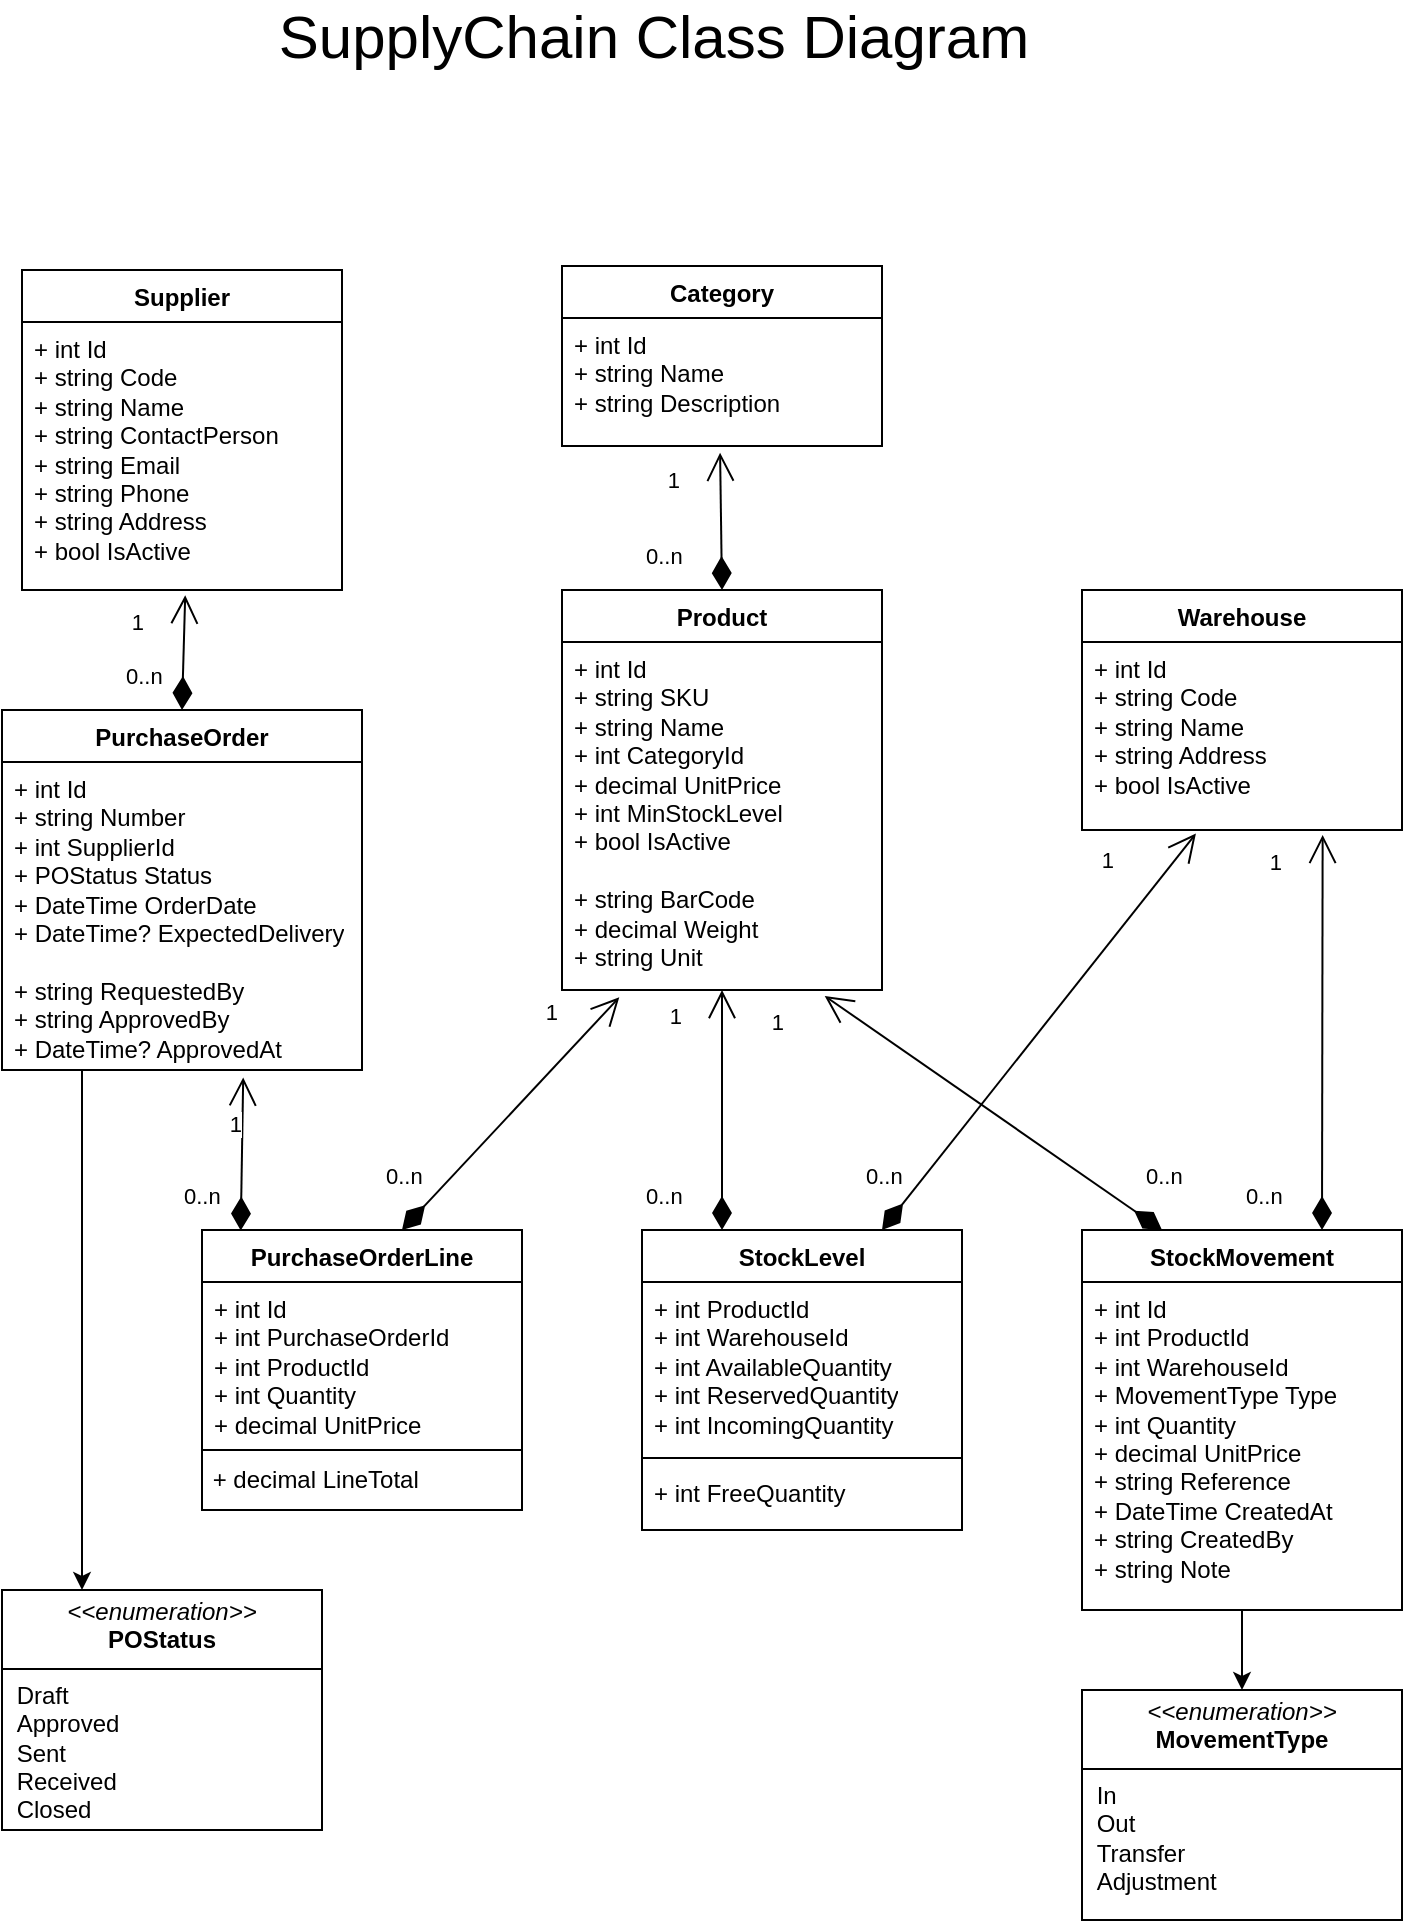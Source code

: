 <mxfile version="28.1.2">
  <diagram name="Stránka-1" id="3ECBYt1Akm8Gu6lS4_qU">
    <mxGraphModel dx="868" dy="522" grid="1" gridSize="10" guides="1" tooltips="1" connect="1" arrows="1" fold="1" page="1" pageScale="1" pageWidth="827" pageHeight="1169" math="0" shadow="0">
      <root>
        <mxCell id="0" />
        <mxCell id="1" parent="0" />
        <mxCell id="0xW9OlzO76VTZIBYIPO4-1" value="Category&lt;div&gt;&lt;br&gt;&lt;/div&gt;" style="swimlane;fontStyle=1;align=center;verticalAlign=top;childLayout=stackLayout;horizontal=1;startSize=26;horizontalStack=0;resizeParent=1;resizeParentMax=0;resizeLast=0;collapsible=1;marginBottom=0;whiteSpace=wrap;html=1;" vertex="1" parent="1">
          <mxGeometry x="344" y="160" width="160" height="90" as="geometry" />
        </mxCell>
        <mxCell id="0xW9OlzO76VTZIBYIPO4-2" value="+ int Id&lt;div&gt;+ string Name&lt;/div&gt;&lt;div&gt;+ string Description&lt;/div&gt;" style="text;strokeColor=none;fillColor=none;align=left;verticalAlign=top;spacingLeft=4;spacingRight=4;overflow=hidden;rotatable=0;points=[[0,0.5],[1,0.5]];portConstraint=eastwest;whiteSpace=wrap;html=1;" vertex="1" parent="0xW9OlzO76VTZIBYIPO4-1">
          <mxGeometry y="26" width="160" height="64" as="geometry" />
        </mxCell>
        <mxCell id="0xW9OlzO76VTZIBYIPO4-5" value="Product" style="swimlane;fontStyle=1;align=center;verticalAlign=top;childLayout=stackLayout;horizontal=1;startSize=26;horizontalStack=0;resizeParent=1;resizeParentMax=0;resizeLast=0;collapsible=1;marginBottom=0;whiteSpace=wrap;html=1;rounded=0;shadow=0;swimlaneLine=1;glass=0;gradientColor=none;swimlaneFillColor=none;fillColor=default;" vertex="1" parent="1">
          <mxGeometry x="344" y="322" width="160" height="200" as="geometry">
            <mxRectangle x="254" y="180" width="80" height="30" as="alternateBounds" />
          </mxGeometry>
        </mxCell>
        <mxCell id="0xW9OlzO76VTZIBYIPO4-6" value="+ int Id&lt;div&gt;+ string SKU&lt;/div&gt;&lt;div&gt;+ string Name&lt;/div&gt;&lt;div&gt;+ int CategoryId&lt;/div&gt;&lt;div&gt;+ decimal UnitPrice&lt;/div&gt;&lt;div&gt;+ int MinStockLevel&lt;/div&gt;&lt;div&gt;+ bool IsActive&lt;/div&gt;&lt;div&gt;&lt;br&gt;&lt;/div&gt;&lt;div&gt;+ string BarCode&lt;/div&gt;&lt;div&gt;+ decimal Weight&lt;/div&gt;&lt;div&gt;+ string Unit&lt;/div&gt;" style="text;strokeColor=none;fillColor=none;align=left;verticalAlign=top;spacingLeft=4;spacingRight=4;overflow=hidden;rotatable=0;points=[[0,0.5],[1,0.5]];portConstraint=eastwest;whiteSpace=wrap;html=1;" vertex="1" parent="0xW9OlzO76VTZIBYIPO4-5">
          <mxGeometry y="26" width="160" height="174" as="geometry" />
        </mxCell>
        <mxCell id="0xW9OlzO76VTZIBYIPO4-19" value="Warehouse" style="swimlane;fontStyle=1;align=center;verticalAlign=top;childLayout=stackLayout;horizontal=1;startSize=26;horizontalStack=0;resizeParent=1;resizeParentMax=0;resizeLast=0;collapsible=1;marginBottom=0;whiteSpace=wrap;html=1;" vertex="1" parent="1">
          <mxGeometry x="604" y="322" width="160" height="120" as="geometry" />
        </mxCell>
        <mxCell id="0xW9OlzO76VTZIBYIPO4-20" value="+ int Id&lt;div&gt;+ string Code&lt;/div&gt;&lt;div&gt;+ string Name&lt;/div&gt;&lt;div&gt;+ string Address&lt;/div&gt;&lt;div&gt;+ bool IsActive&lt;/div&gt;" style="text;strokeColor=none;fillColor=none;align=left;verticalAlign=top;spacingLeft=4;spacingRight=4;overflow=hidden;rotatable=0;points=[[0,0.5],[1,0.5]];portConstraint=eastwest;whiteSpace=wrap;html=1;" vertex="1" parent="0xW9OlzO76VTZIBYIPO4-19">
          <mxGeometry y="26" width="160" height="94" as="geometry" />
        </mxCell>
        <mxCell id="0xW9OlzO76VTZIBYIPO4-84" value="" style="rounded=0;orthogonalLoop=1;jettySize=auto;html=1;" edge="1" parent="1" source="0xW9OlzO76VTZIBYIPO4-23" target="0xW9OlzO76VTZIBYIPO4-83">
          <mxGeometry relative="1" as="geometry" />
        </mxCell>
        <mxCell id="0xW9OlzO76VTZIBYIPO4-23" value="StockMovement" style="swimlane;fontStyle=1;align=center;verticalAlign=top;childLayout=stackLayout;horizontal=1;startSize=26;horizontalStack=0;resizeParent=1;resizeParentMax=0;resizeLast=0;collapsible=1;marginBottom=0;whiteSpace=wrap;html=1;" vertex="1" parent="1">
          <mxGeometry x="604" y="642" width="160" height="190" as="geometry" />
        </mxCell>
        <mxCell id="0xW9OlzO76VTZIBYIPO4-24" value="+ int Id&lt;div&gt;+ int ProductId&lt;/div&gt;&lt;div&gt;+ int WarehouseId&lt;/div&gt;&lt;div&gt;+ MovementType Type&lt;/div&gt;&lt;div&gt;+ int Quantity&lt;/div&gt;&lt;div&gt;+ decimal UnitPrice&lt;/div&gt;&lt;div&gt;+ string Reference&lt;/div&gt;&lt;div&gt;+ DateTime CreatedAt&lt;/div&gt;&lt;div&gt;+ string CreatedBy&lt;/div&gt;&lt;div&gt;+ string Note&lt;/div&gt;" style="text;strokeColor=none;fillColor=none;align=left;verticalAlign=top;spacingLeft=4;spacingRight=4;overflow=hidden;rotatable=0;points=[[0,0.5],[1,0.5]];portConstraint=eastwest;whiteSpace=wrap;html=1;" vertex="1" parent="0xW9OlzO76VTZIBYIPO4-23">
          <mxGeometry y="26" width="160" height="164" as="geometry" />
        </mxCell>
        <mxCell id="0xW9OlzO76VTZIBYIPO4-27" value="StockLevel" style="swimlane;fontStyle=1;align=center;verticalAlign=top;childLayout=stackLayout;horizontal=1;startSize=26;horizontalStack=0;resizeParent=1;resizeParentMax=0;resizeLast=0;collapsible=1;marginBottom=0;whiteSpace=wrap;html=1;" vertex="1" parent="1">
          <mxGeometry x="384" y="642" width="160" height="150" as="geometry" />
        </mxCell>
        <mxCell id="0xW9OlzO76VTZIBYIPO4-28" value="+ int ProductId&lt;div&gt;+ int WarehouseId&lt;/div&gt;&lt;div&gt;+ int AvailableQuantity&lt;/div&gt;&lt;div&gt;+ int ReservedQuantity&lt;/div&gt;&lt;div&gt;+ int IncomingQuantity&lt;/div&gt;" style="text;strokeColor=none;fillColor=none;align=left;verticalAlign=top;spacingLeft=4;spacingRight=4;overflow=hidden;rotatable=0;points=[[0,0.5],[1,0.5]];portConstraint=eastwest;whiteSpace=wrap;html=1;" vertex="1" parent="0xW9OlzO76VTZIBYIPO4-27">
          <mxGeometry y="26" width="160" height="84" as="geometry" />
        </mxCell>
        <mxCell id="0xW9OlzO76VTZIBYIPO4-29" value="" style="line;strokeWidth=1;fillColor=none;align=left;verticalAlign=middle;spacingTop=-1;spacingLeft=3;spacingRight=3;rotatable=0;labelPosition=right;points=[];portConstraint=eastwest;strokeColor=inherit;" vertex="1" parent="0xW9OlzO76VTZIBYIPO4-27">
          <mxGeometry y="110" width="160" height="8" as="geometry" />
        </mxCell>
        <mxCell id="0xW9OlzO76VTZIBYIPO4-30" value="+ int FreeQuantity" style="text;strokeColor=none;fillColor=none;align=left;verticalAlign=top;spacingLeft=4;spacingRight=4;overflow=hidden;rotatable=0;points=[[0,0.5],[1,0.5]];portConstraint=eastwest;whiteSpace=wrap;html=1;" vertex="1" parent="0xW9OlzO76VTZIBYIPO4-27">
          <mxGeometry y="118" width="160" height="32" as="geometry" />
        </mxCell>
        <mxCell id="0xW9OlzO76VTZIBYIPO4-31" value="" style="endArrow=open;html=1;endSize=12;startArrow=diamondThin;startSize=14;startFill=1;rounded=0;exitX=0.25;exitY=0;exitDx=0;exitDy=0;entryX=0.5;entryY=1;entryDx=0;entryDy=0;" edge="1" parent="1" source="0xW9OlzO76VTZIBYIPO4-27" target="0xW9OlzO76VTZIBYIPO4-5">
          <mxGeometry relative="1" as="geometry">
            <mxPoint x="384" y="532.0" as="sourcePoint" />
            <mxPoint x="408.0" y="553.66" as="targetPoint" />
          </mxGeometry>
        </mxCell>
        <mxCell id="0xW9OlzO76VTZIBYIPO4-32" value="0..n" style="edgeLabel;resizable=0;html=1;align=left;verticalAlign=top;" connectable="0" vertex="1" parent="0xW9OlzO76VTZIBYIPO4-31">
          <mxGeometry x="-1" relative="1" as="geometry">
            <mxPoint x="-40" y="-30" as="offset" />
          </mxGeometry>
        </mxCell>
        <mxCell id="0xW9OlzO76VTZIBYIPO4-33" value="1" style="edgeLabel;resizable=0;html=1;align=right;verticalAlign=top;" connectable="0" vertex="1" parent="0xW9OlzO76VTZIBYIPO4-31">
          <mxGeometry x="1" relative="1" as="geometry">
            <mxPoint x="-20" as="offset" />
          </mxGeometry>
        </mxCell>
        <mxCell id="0xW9OlzO76VTZIBYIPO4-34" value="" style="endArrow=open;html=1;endSize=12;startArrow=diamondThin;startSize=14;startFill=1;rounded=0;entryX=0.356;entryY=1.019;entryDx=0;entryDy=0;entryPerimeter=0;exitX=0.75;exitY=0;exitDx=0;exitDy=0;" edge="1" parent="1" source="0xW9OlzO76VTZIBYIPO4-27" target="0xW9OlzO76VTZIBYIPO4-20">
          <mxGeometry relative="1" as="geometry">
            <mxPoint x="474" y="522" as="sourcePoint" />
            <mxPoint x="664.64" y="410.99" as="targetPoint" />
          </mxGeometry>
        </mxCell>
        <mxCell id="0xW9OlzO76VTZIBYIPO4-35" value="0..n" style="edgeLabel;resizable=0;html=1;align=left;verticalAlign=top;" connectable="0" vertex="1" parent="0xW9OlzO76VTZIBYIPO4-34">
          <mxGeometry x="-1" relative="1" as="geometry">
            <mxPoint x="-10" y="-40" as="offset" />
          </mxGeometry>
        </mxCell>
        <mxCell id="0xW9OlzO76VTZIBYIPO4-36" value="1" style="edgeLabel;resizable=0;html=1;align=right;verticalAlign=top;" connectable="0" vertex="1" parent="0xW9OlzO76VTZIBYIPO4-34">
          <mxGeometry x="1" relative="1" as="geometry">
            <mxPoint x="-41" as="offset" />
          </mxGeometry>
        </mxCell>
        <mxCell id="0xW9OlzO76VTZIBYIPO4-37" value="" style="endArrow=open;html=1;endSize=12;startArrow=diamondThin;startSize=14;startFill=1;rounded=0;exitX=0.5;exitY=0;exitDx=0;exitDy=0;entryX=0.494;entryY=1.052;entryDx=0;entryDy=0;entryPerimeter=0;" edge="1" parent="1" source="0xW9OlzO76VTZIBYIPO4-5" target="0xW9OlzO76VTZIBYIPO4-2">
          <mxGeometry relative="1" as="geometry">
            <mxPoint x="434" y="402" as="sourcePoint" />
            <mxPoint x="424.64" y="249.664" as="targetPoint" />
          </mxGeometry>
        </mxCell>
        <mxCell id="0xW9OlzO76VTZIBYIPO4-38" value="0..n" style="edgeLabel;resizable=0;html=1;align=left;verticalAlign=top;" connectable="0" vertex="1" parent="0xW9OlzO76VTZIBYIPO4-37">
          <mxGeometry x="-1" relative="1" as="geometry">
            <mxPoint x="-40" y="-30" as="offset" />
          </mxGeometry>
        </mxCell>
        <mxCell id="0xW9OlzO76VTZIBYIPO4-39" value="1" style="edgeLabel;resizable=0;html=1;align=right;verticalAlign=top;" connectable="0" vertex="1" parent="0xW9OlzO76VTZIBYIPO4-37">
          <mxGeometry x="1" relative="1" as="geometry">
            <mxPoint x="-20" as="offset" />
          </mxGeometry>
        </mxCell>
        <mxCell id="0xW9OlzO76VTZIBYIPO4-40" value="" style="endArrow=open;html=1;endSize=12;startArrow=diamondThin;startSize=14;startFill=1;rounded=0;exitX=0.75;exitY=0;exitDx=0;exitDy=0;entryX=0.752;entryY=1.026;entryDx=0;entryDy=0;entryPerimeter=0;" edge="1" parent="1" source="0xW9OlzO76VTZIBYIPO4-23" target="0xW9OlzO76VTZIBYIPO4-20">
          <mxGeometry relative="1" as="geometry">
            <mxPoint x="704" y="602" as="sourcePoint" />
            <mxPoint x="743.36" y="410.34" as="targetPoint" />
          </mxGeometry>
        </mxCell>
        <mxCell id="0xW9OlzO76VTZIBYIPO4-41" value="0..n" style="edgeLabel;resizable=0;html=1;align=left;verticalAlign=top;" connectable="0" vertex="1" parent="0xW9OlzO76VTZIBYIPO4-40">
          <mxGeometry x="-1" relative="1" as="geometry">
            <mxPoint x="-40" y="-30" as="offset" />
          </mxGeometry>
        </mxCell>
        <mxCell id="0xW9OlzO76VTZIBYIPO4-42" value="1" style="edgeLabel;resizable=0;html=1;align=right;verticalAlign=top;" connectable="0" vertex="1" parent="0xW9OlzO76VTZIBYIPO4-40">
          <mxGeometry x="1" relative="1" as="geometry">
            <mxPoint x="-20" as="offset" />
          </mxGeometry>
        </mxCell>
        <mxCell id="0xW9OlzO76VTZIBYIPO4-43" value="" style="endArrow=open;html=1;endSize=12;startArrow=diamondThin;startSize=14;startFill=1;rounded=0;exitX=0.25;exitY=0;exitDx=0;exitDy=0;entryX=0.821;entryY=1.017;entryDx=0;entryDy=0;entryPerimeter=0;" edge="1" parent="1" source="0xW9OlzO76VTZIBYIPO4-23" target="0xW9OlzO76VTZIBYIPO4-6">
          <mxGeometry relative="1" as="geometry">
            <mxPoint x="544" y="592" as="sourcePoint" />
            <mxPoint x="504.0" y="552.01" as="targetPoint" />
          </mxGeometry>
        </mxCell>
        <mxCell id="0xW9OlzO76VTZIBYIPO4-44" value="0..n" style="edgeLabel;resizable=0;html=1;align=left;verticalAlign=top;" connectable="0" vertex="1" parent="0xW9OlzO76VTZIBYIPO4-43">
          <mxGeometry x="-1" relative="1" as="geometry">
            <mxPoint x="-10" y="-40" as="offset" />
          </mxGeometry>
        </mxCell>
        <mxCell id="0xW9OlzO76VTZIBYIPO4-45" value="1" style="edgeLabel;resizable=0;html=1;align=right;verticalAlign=top;" connectable="0" vertex="1" parent="0xW9OlzO76VTZIBYIPO4-43">
          <mxGeometry x="1" relative="1" as="geometry">
            <mxPoint x="-20" as="offset" />
          </mxGeometry>
        </mxCell>
        <mxCell id="0xW9OlzO76VTZIBYIPO4-46" value="&lt;div&gt;Supplier&lt;/div&gt;" style="swimlane;fontStyle=1;align=center;verticalAlign=top;childLayout=stackLayout;horizontal=1;startSize=26;horizontalStack=0;resizeParent=1;resizeParentMax=0;resizeLast=0;collapsible=1;marginBottom=0;whiteSpace=wrap;html=1;" vertex="1" parent="1">
          <mxGeometry x="74" y="162" width="160" height="160" as="geometry" />
        </mxCell>
        <mxCell id="0xW9OlzO76VTZIBYIPO4-47" value="+ int Id&lt;div&gt;+ string Code&lt;/div&gt;&lt;div&gt;+ string Name&lt;/div&gt;&lt;div&gt;+ string ContactPerson&lt;/div&gt;&lt;div&gt;+ string Email&lt;/div&gt;&lt;div&gt;+ string Phone&lt;/div&gt;&lt;div&gt;+ string Address&lt;/div&gt;&lt;div&gt;+ bool IsActive&lt;/div&gt;" style="text;strokeColor=none;fillColor=none;align=left;verticalAlign=top;spacingLeft=4;spacingRight=4;overflow=hidden;rotatable=0;points=[[0,0.5],[1,0.5]];portConstraint=eastwest;whiteSpace=wrap;html=1;" vertex="1" parent="0xW9OlzO76VTZIBYIPO4-46">
          <mxGeometry y="26" width="160" height="134" as="geometry" />
        </mxCell>
        <mxCell id="0xW9OlzO76VTZIBYIPO4-50" value="&lt;div&gt;PurchaseOrder&lt;/div&gt;" style="swimlane;fontStyle=1;align=center;verticalAlign=top;childLayout=stackLayout;horizontal=1;startSize=26;horizontalStack=0;resizeParent=1;resizeParentMax=0;resizeLast=0;collapsible=1;marginBottom=0;whiteSpace=wrap;html=1;" vertex="1" parent="1">
          <mxGeometry x="64" y="382" width="180" height="180" as="geometry" />
        </mxCell>
        <mxCell id="0xW9OlzO76VTZIBYIPO4-51" value="+ int Id&lt;div&gt;+ string Number&lt;/div&gt;&lt;div&gt;+ int SupplierId&lt;/div&gt;&lt;div&gt;+ POStatus Status&lt;/div&gt;&lt;div&gt;+ DateTime OrderDate&lt;/div&gt;&lt;div&gt;+ DateTime? ExpectedDelivery&lt;/div&gt;&lt;div&gt;&lt;br&gt;&lt;/div&gt;&lt;div&gt;+ string RequestedBy&lt;/div&gt;&lt;div&gt;+ string ApprovedBy&lt;/div&gt;&lt;div&gt;+ DateTime? ApprovedAt&lt;/div&gt;" style="text;strokeColor=none;fillColor=none;align=left;verticalAlign=top;spacingLeft=4;spacingRight=4;overflow=hidden;rotatable=0;points=[[0,0.5],[1,0.5]];portConstraint=eastwest;whiteSpace=wrap;html=1;" vertex="1" parent="0xW9OlzO76VTZIBYIPO4-50">
          <mxGeometry y="26" width="180" height="154" as="geometry" />
        </mxCell>
        <mxCell id="0xW9OlzO76VTZIBYIPO4-54" value="" style="endArrow=open;html=1;endSize=12;startArrow=diamondThin;startSize=14;startFill=1;rounded=0;exitX=0.5;exitY=0;exitDx=0;exitDy=0;entryX=0.51;entryY=1.02;entryDx=0;entryDy=0;entryPerimeter=0;" edge="1" parent="1" source="0xW9OlzO76VTZIBYIPO4-50" target="0xW9OlzO76VTZIBYIPO4-47">
          <mxGeometry relative="1" as="geometry">
            <mxPoint x="134" y="332" as="sourcePoint" />
            <mxPoint x="174" y="252" as="targetPoint" />
          </mxGeometry>
        </mxCell>
        <mxCell id="0xW9OlzO76VTZIBYIPO4-55" value="0..n" style="edgeLabel;resizable=0;html=1;align=left;verticalAlign=top;" connectable="0" vertex="1" parent="0xW9OlzO76VTZIBYIPO4-54">
          <mxGeometry x="-1" relative="1" as="geometry">
            <mxPoint x="-30" y="-30" as="offset" />
          </mxGeometry>
        </mxCell>
        <mxCell id="0xW9OlzO76VTZIBYIPO4-56" value="1" style="edgeLabel;resizable=0;html=1;align=right;verticalAlign=top;" connectable="0" vertex="1" parent="0xW9OlzO76VTZIBYIPO4-54">
          <mxGeometry x="1" relative="1" as="geometry">
            <mxPoint x="-20" as="offset" />
          </mxGeometry>
        </mxCell>
        <mxCell id="0xW9OlzO76VTZIBYIPO4-57" value="&lt;div&gt;PurchaseOrderLine&lt;/div&gt;" style="swimlane;fontStyle=1;align=center;verticalAlign=top;childLayout=stackLayout;horizontal=1;startSize=26;horizontalStack=0;resizeParent=1;resizeParentMax=0;resizeLast=0;collapsible=1;marginBottom=0;whiteSpace=wrap;html=1;" vertex="1" parent="1">
          <mxGeometry x="164" y="642" width="160" height="140" as="geometry" />
        </mxCell>
        <mxCell id="0xW9OlzO76VTZIBYIPO4-58" value="+ int Id&lt;div&gt;+ int PurchaseOrderId&lt;/div&gt;&lt;div&gt;+ int ProductId&lt;/div&gt;&lt;div&gt;+ int Quantity&lt;/div&gt;&lt;div&gt;+ decimal UnitPrice&lt;/div&gt;&lt;div&gt;&lt;br&gt;&lt;/div&gt;" style="text;strokeColor=none;fillColor=none;align=left;verticalAlign=top;spacingLeft=4;spacingRight=4;overflow=hidden;rotatable=0;points=[[0,0.5],[1,0.5]];portConstraint=eastwest;whiteSpace=wrap;html=1;" vertex="1" parent="0xW9OlzO76VTZIBYIPO4-57">
          <mxGeometry y="26" width="160" height="84" as="geometry" />
        </mxCell>
        <mxCell id="0xW9OlzO76VTZIBYIPO4-89" value="&amp;nbsp;+ decimal LineTotal" style="rounded=0;whiteSpace=wrap;html=1;align=left;" vertex="1" parent="0xW9OlzO76VTZIBYIPO4-57">
          <mxGeometry y="110" width="160" height="30" as="geometry" />
        </mxCell>
        <mxCell id="0xW9OlzO76VTZIBYIPO4-61" value="" style="endArrow=open;html=1;endSize=12;startArrow=diamondThin;startSize=14;startFill=1;rounded=0;exitX=0.121;exitY=0.002;exitDx=0;exitDy=0;entryX=0.67;entryY=1.024;entryDx=0;entryDy=0;entryPerimeter=0;exitPerimeter=0;" edge="1" parent="1" source="0xW9OlzO76VTZIBYIPO4-57" target="0xW9OlzO76VTZIBYIPO4-51">
          <mxGeometry relative="1" as="geometry">
            <mxPoint x="191.42" y="642" as="sourcePoint" />
            <mxPoint x="184.0" y="577.292" as="targetPoint" />
          </mxGeometry>
        </mxCell>
        <mxCell id="0xW9OlzO76VTZIBYIPO4-62" value="0..n" style="edgeLabel;resizable=0;html=1;align=left;verticalAlign=top;" connectable="0" vertex="1" parent="0xW9OlzO76VTZIBYIPO4-61">
          <mxGeometry x="-1" relative="1" as="geometry">
            <mxPoint x="-30" y="-30" as="offset" />
          </mxGeometry>
        </mxCell>
        <mxCell id="0xW9OlzO76VTZIBYIPO4-63" value="1" style="edgeLabel;resizable=0;html=1;align=right;verticalAlign=top;" connectable="0" vertex="1" parent="0xW9OlzO76VTZIBYIPO4-61">
          <mxGeometry x="1" relative="1" as="geometry">
            <mxPoint y="10" as="offset" />
          </mxGeometry>
        </mxCell>
        <mxCell id="0xW9OlzO76VTZIBYIPO4-64" value="" style="endArrow=open;html=1;endSize=12;startArrow=diamondThin;startSize=14;startFill=1;rounded=0;entryX=0.179;entryY=1.021;entryDx=0;entryDy=0;exitX=0.625;exitY=0;exitDx=0;exitDy=0;exitPerimeter=0;entryPerimeter=0;" edge="1" parent="1" source="0xW9OlzO76VTZIBYIPO4-57" target="0xW9OlzO76VTZIBYIPO4-6">
          <mxGeometry relative="1" as="geometry">
            <mxPoint x="264" y="502" as="sourcePoint" />
            <mxPoint x="344" y="550.39" as="targetPoint" />
          </mxGeometry>
        </mxCell>
        <mxCell id="0xW9OlzO76VTZIBYIPO4-65" value="0..n" style="edgeLabel;resizable=0;html=1;align=left;verticalAlign=top;" connectable="0" vertex="1" parent="0xW9OlzO76VTZIBYIPO4-64">
          <mxGeometry x="-1" relative="1" as="geometry">
            <mxPoint x="-10" y="-40" as="offset" />
          </mxGeometry>
        </mxCell>
        <mxCell id="0xW9OlzO76VTZIBYIPO4-66" value="1" style="edgeLabel;resizable=0;html=1;align=right;verticalAlign=top;" connectable="0" vertex="1" parent="0xW9OlzO76VTZIBYIPO4-64">
          <mxGeometry x="1" relative="1" as="geometry">
            <mxPoint x="-30" y="-6" as="offset" />
          </mxGeometry>
        </mxCell>
        <mxCell id="0xW9OlzO76VTZIBYIPO4-83" value="&lt;p style=&quot;margin:0px;margin-top:4px;text-align:center;&quot;&gt;&lt;i&gt;&amp;lt;&amp;lt;enumeration&amp;gt;&amp;gt;&lt;/i&gt;&lt;br&gt;&lt;b&gt;MovementType&lt;/b&gt;&lt;/p&gt;&lt;hr size=&quot;1&quot; style=&quot;border-style:solid;&quot;&gt;&lt;p style=&quot;margin:0px;margin-left:4px;&quot;&gt;&amp;nbsp;In&lt;/p&gt;&lt;p style=&quot;margin:0px;margin-left:4px;&quot;&gt;&amp;nbsp;Out&lt;/p&gt;&lt;p style=&quot;margin:0px;margin-left:4px;&quot;&gt;&amp;nbsp;Transfer&lt;/p&gt;&lt;p style=&quot;margin:0px;margin-left:4px;&quot;&gt;&amp;nbsp;Adjustment&lt;br&gt;&lt;br&gt;&lt;/p&gt;&lt;p style=&quot;margin:0px;margin-left:4px;&quot;&gt;&lt;br&gt;&lt;/p&gt;" style="verticalAlign=top;align=left;overflow=fill;html=1;whiteSpace=wrap;" vertex="1" parent="1">
          <mxGeometry x="604" y="872" width="160" height="115" as="geometry" />
        </mxCell>
        <mxCell id="0xW9OlzO76VTZIBYIPO4-86" value="&lt;p style=&quot;margin:0px;margin-top:4px;text-align:center;&quot;&gt;&lt;i&gt;&amp;lt;&amp;lt;enumeration&amp;gt;&amp;gt;&lt;/i&gt;&lt;br&gt;&lt;b&gt;POStatus&lt;/b&gt;&lt;/p&gt;&lt;hr size=&quot;1&quot; style=&quot;border-style:solid;&quot;&gt;&lt;p style=&quot;margin:0px;margin-left:4px;&quot;&gt;&amp;nbsp;Draft&lt;/p&gt;&lt;p style=&quot;margin:0px;margin-left:4px;&quot;&gt;&amp;nbsp;Approved&lt;/p&gt;&lt;p style=&quot;margin:0px;margin-left:4px;&quot;&gt;&amp;nbsp;Sent&lt;/p&gt;&lt;p style=&quot;margin:0px;margin-left:4px;&quot;&gt;&amp;nbsp;Received&lt;/p&gt;&lt;p style=&quot;margin:0px;margin-left:4px;&quot;&gt;&amp;nbsp;Closed&lt;/p&gt;&lt;p style=&quot;margin:0px;margin-left:4px;&quot;&gt;&lt;br&gt;&lt;/p&gt;&lt;p style=&quot;margin:0px;margin-left:4px;&quot;&gt;&lt;br&gt;&lt;/p&gt;" style="verticalAlign=top;align=left;overflow=fill;html=1;whiteSpace=wrap;" vertex="1" parent="1">
          <mxGeometry x="64" y="822" width="160" height="120" as="geometry" />
        </mxCell>
        <mxCell id="0xW9OlzO76VTZIBYIPO4-87" value="" style="endArrow=classic;html=1;rounded=0;entryX=0.25;entryY=0;entryDx=0;entryDy=0;" edge="1" parent="1" target="0xW9OlzO76VTZIBYIPO4-86">
          <mxGeometry width="50" height="50" relative="1" as="geometry">
            <mxPoint x="104" y="562" as="sourcePoint" />
            <mxPoint x="434" y="602" as="targetPoint" />
          </mxGeometry>
        </mxCell>
        <mxCell id="0xW9OlzO76VTZIBYIPO4-93" value="&lt;font style=&quot;font-size: 30px;&quot;&gt;SupplyChain Class Diagram&lt;/font&gt;" style="text;html=1;align=center;verticalAlign=middle;whiteSpace=wrap;rounded=0;" vertex="1" parent="1">
          <mxGeometry x="120" y="30" width="540" height="30" as="geometry" />
        </mxCell>
      </root>
    </mxGraphModel>
  </diagram>
</mxfile>
